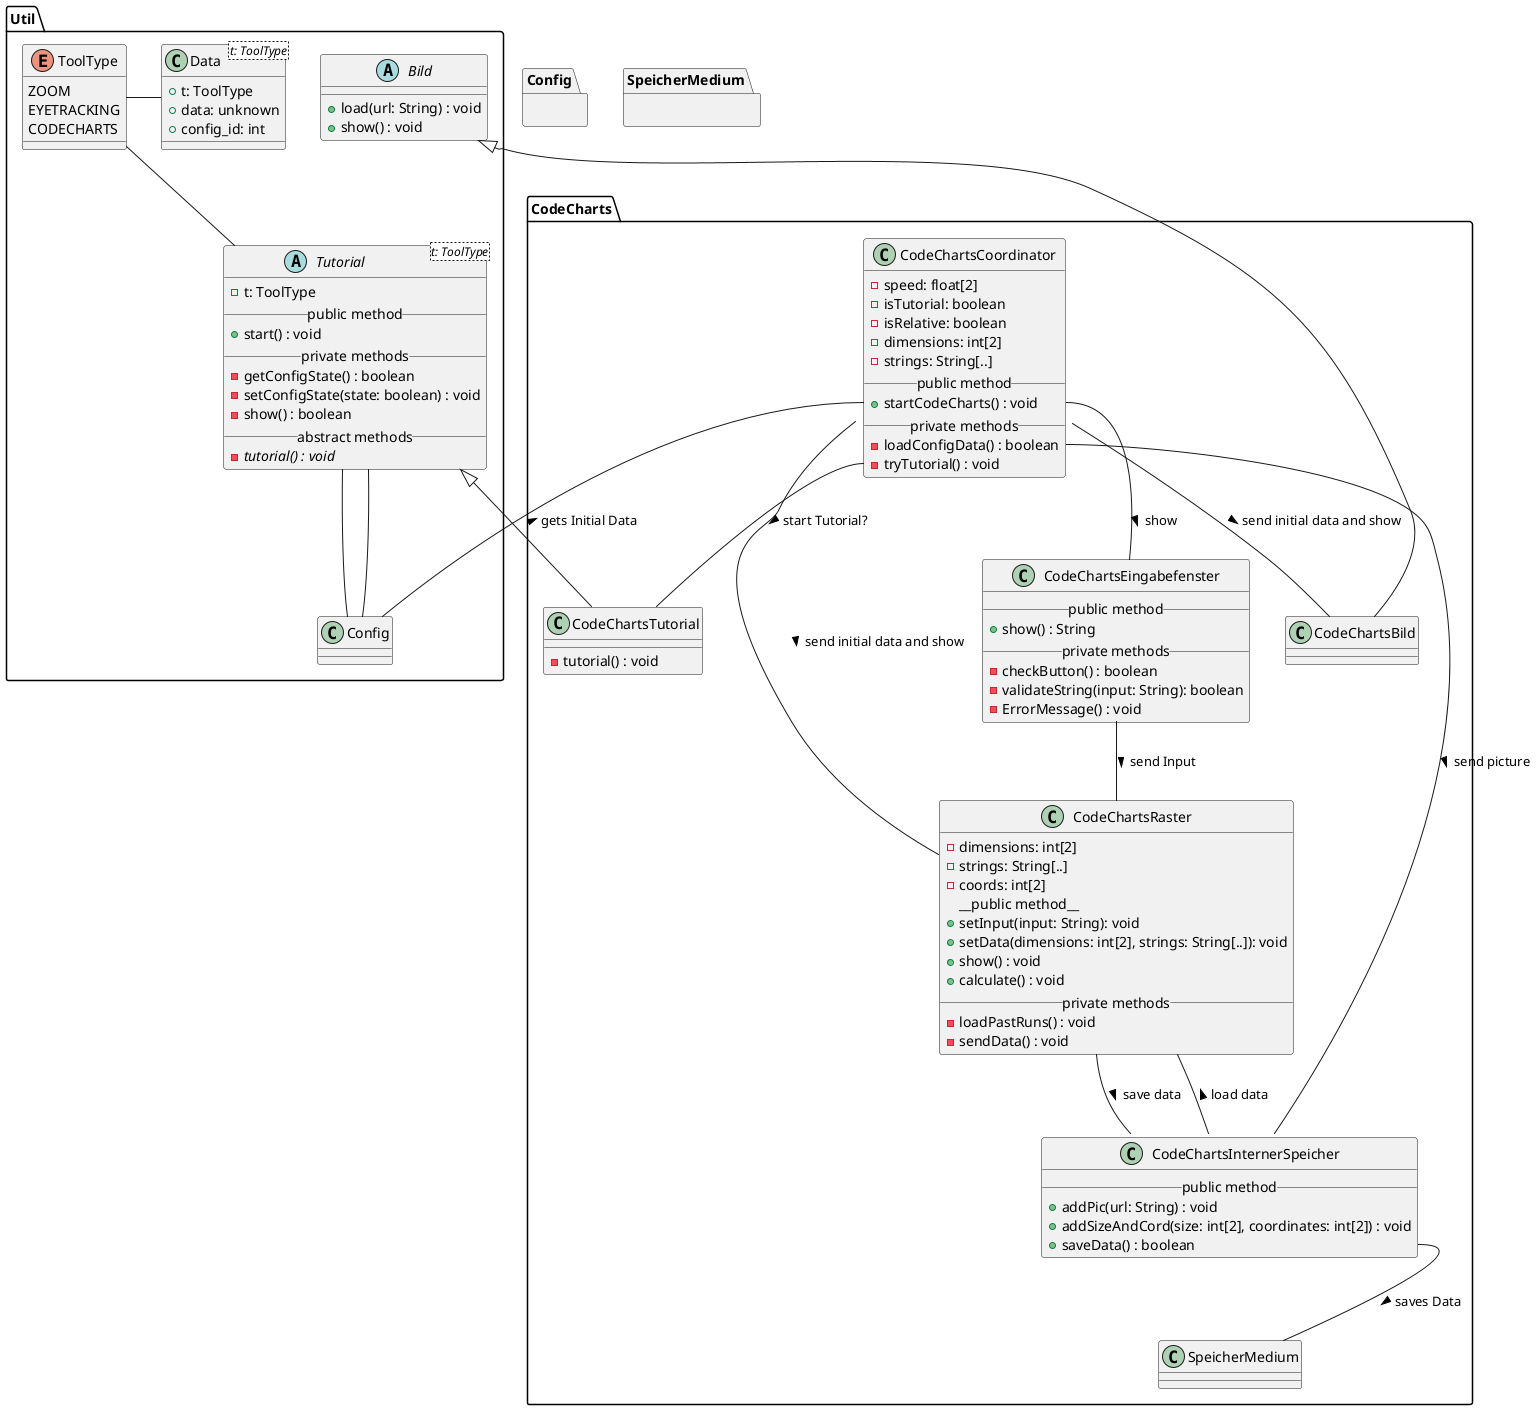 @startuml code_charts
' skinparam backgroundColor transparent
'() System #DA70D5
top to bottom direction

package Util {
    ' --- TUTORIAL ---
    abstract Tutorial<t: ToolType> {
      - t: ToolType
      __public method__
      + start() : void
      __private methods__
      - getConfigState() : boolean
      - setConfigState(state: boolean) : void
      - show() : boolean
      __abstract methods__
      - {abstract} tutorial() : void
    }

    enum ToolType {
      ZOOM
      EYETRACKING
      CODECHARTS
    }

    ' Interaktionen
    Tutorial -u- ToolType
    Data -r- ToolType
    Tutorial -d- Config


    ' --- BILD ---

    abstract Bild {
      + load(url: String) : void
      + show() : void
    }

    class Data<t: ToolType> {
        + t: ToolType
        + data: unknown
        + config_id: int
    }
}

' === CODE CHARTS ===
package CodeCharts {

    ' CodeCharts Tutorial 
    class CodeChartsTutorial {
      - tutorial() : void
    }
  
    ' CodeCharts Coordinator
    class CodeChartsCoordinator {
        - speed: float[2]
        - isTutorial: boolean
        - isRelative: boolean
        - dimensions: int[2]
        - strings: String[..]
        __public method__
        + startCodeCharts() : void
        __private methods__
        - loadConfigData() : boolean
        - tryTutorial() : void
    }    

    ' CodeCharts Interner Speicher
    class CodeChartsInternerSpeicher {
        __public method__
        + addPic(url: String) : void
        + addSizeAndCord(size: int[2], coordinates: int[2]) : void
        + saveData() : boolean
    }

    ' CodeCharts Bild
    class CodeChartsBild {
    }

    ' CodeCharts Raster
    class CodeChartsRaster {
        ' Unsicher ob es sinnvoll ist alle vorherigen Durchläufe auf einmal zu laden
        - dimensions: int[2]
        - strings: String[..]
        - coords: int[2]
        __public method__ 
        + setInput(input: String): void
        + setData(dimensions: int[2], strings: String[..]): void
        + show() : void
        + calculate() : void
        __private methods__
        - loadPastRuns() : void
        - sendData() : void
    }

    ' CodeCharts Eingabefenster
    class CodeChartsEingabefenster {
        __public method__
        + show() : String
        __private methods__
        - checkButton() : boolean
        - validateString(input: String): boolean
        - ErrorMessage() : void
    }

  ' Vererbungen
  Bild <|-d- CodeChartsBild
  Tutorial <|-d- CodeChartsTutorial

  ' Interaktionen 
  Tutorial -d- Config
  CodeChartsCoordinator -- CodeChartsBild : > send initial data and show
  CodeChartsCoordinator -- CodeChartsRaster : > send initial data and show
  CodeChartsCoordinator::startCodeCharts -- CodeChartsEingabefenster : > show
  CodeChartsCoordinator::loadConfigData -- CodeChartsInternerSpeicher : > send picture
  CodeChartsCoordinator::tryTutorial -- CodeChartsTutorial : > start Tutorial?
  CodeChartsRaster -- CodeChartsInternerSpeicher : < load data
  CodeChartsRaster -- CodeChartsInternerSpeicher : > save data
  CodeChartsEingabefenster -- CodeChartsRaster : > send Input

  ' Andere Module
  CodeChartsInternerSpeicher::saveData -- SpeicherMedium : > saves Data
  CodeChartsCoordinator::startCodeCharts -- Config : < gets Initial Data
  
}

' Blackboxen / Andere Module
package Config {}

package SpeicherMedium {}

@enduml